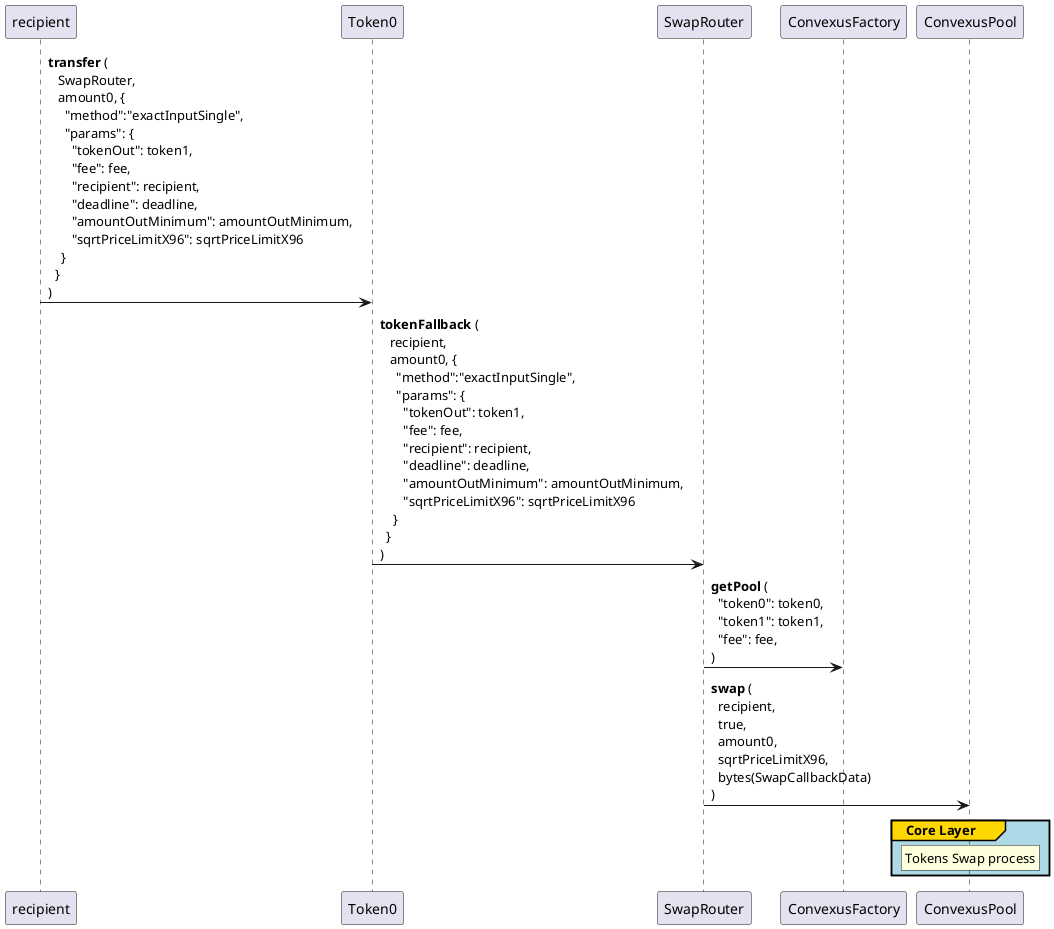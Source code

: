 @startuml Tokens Swap

' Send the tokens to the SwapRouter contract
recipient -> Token0 : **transfer** ( \n\
   SwapRouter, \n\
   amount0, { \n\
     "method":"exactInputSingle", \n\
     "params": {\n\
       "tokenOut": token1, \n\
       "fee": fee, \n\
       "recipient": recipient, \n\
       "deadline": deadline, \n\
       "amountOutMinimum": amountOutMinimum, \n\
       "sqrtPriceLimitX96": sqrtPriceLimitX96 \n\
    } \n\
  } \n\
)

Token0 -> SwapRouter : **tokenFallback** ( \n\
   recipient, \n\
   amount0, { \n\
     "method":"exactInputSingle", \n\
     "params": {\n\
       "tokenOut": token1, \n\
       "fee": fee, \n\
       "recipient": recipient, \n\
       "deadline": deadline, \n\
       "amountOutMinimum": amountOutMinimum, \n\
       "sqrtPriceLimitX96": sqrtPriceLimitX96 \n\
    } \n\
  } \n\
)

SwapRouter -> ConvexusFactory : **getPool** ( \n\
  "token0": token0, \n\
  "token1": token1, \n\
  "fee": fee, \n\
)

' The SwapRouter contract performs the swap method
SwapRouter -> ConvexusPool : **swap** ( \n\
  recipient, \n\
  true, \n\
  amount0, \n\
  sqrtPriceLimitX96, \n\
  bytes(SwapCallbackData) \n\
)

group#Gold #LightBlue Core Layer
  rnote over ConvexusPool
    Tokens Swap process
  endrnote
end

@enduml